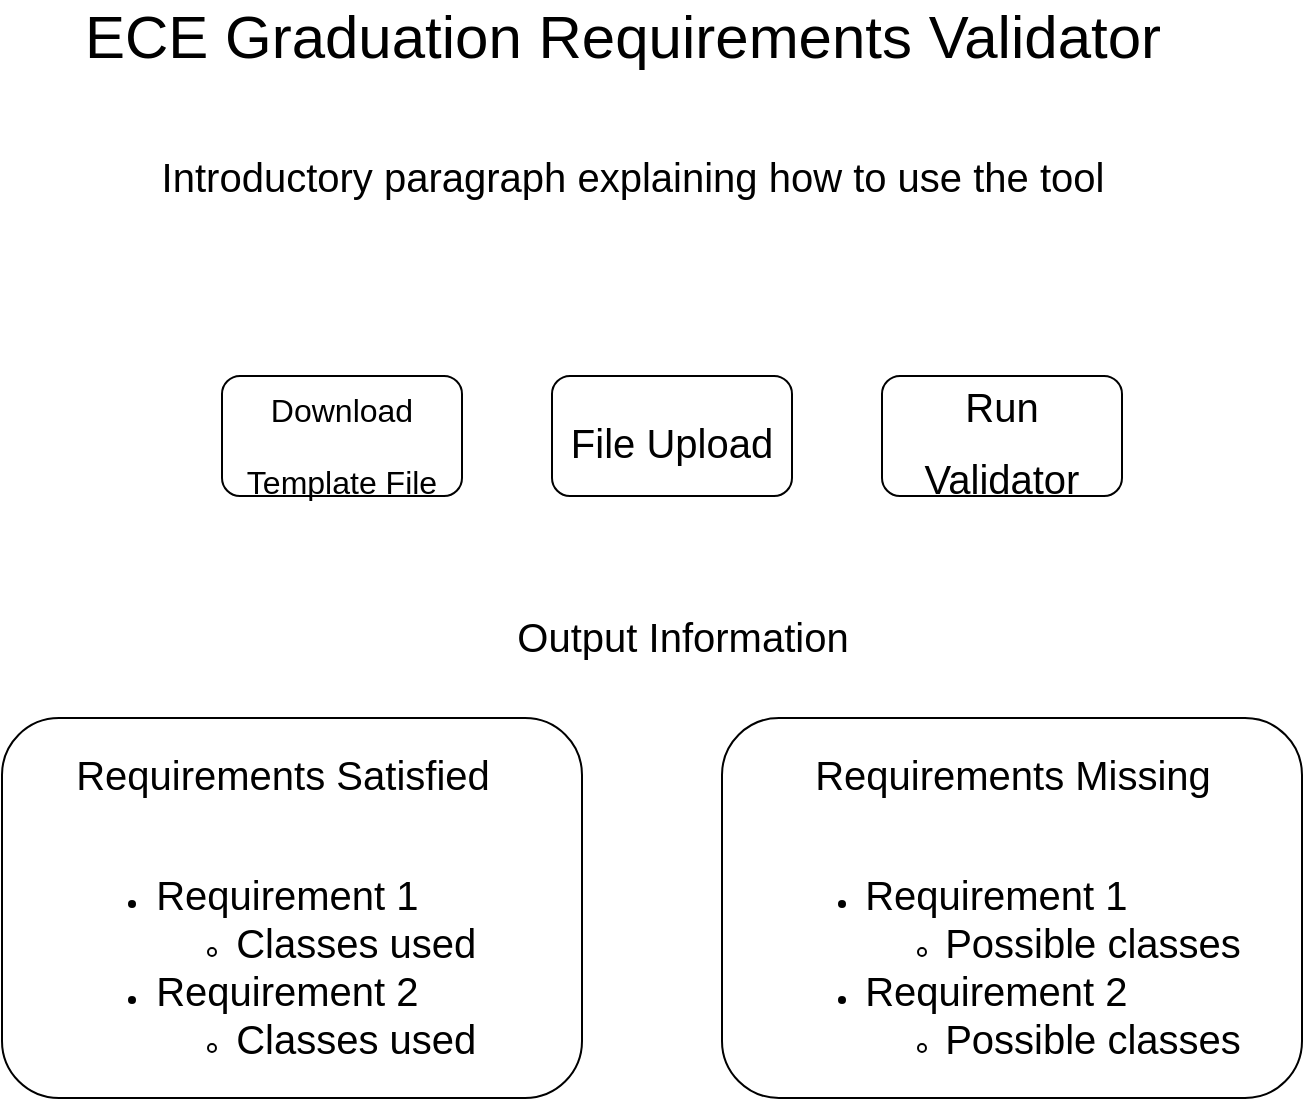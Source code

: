 <mxfile version="17.2.4" type="github">
  <diagram name="Page-1" id="2cc2dc42-3aac-f2a9-1cec-7a8b7cbee084">
    <mxGraphModel dx="1200" dy="685" grid="1" gridSize="10" guides="1" tooltips="1" connect="1" arrows="1" fold="1" page="1" pageScale="1" pageWidth="1100" pageHeight="850" background="none" math="0" shadow="0">
      <root>
        <mxCell id="0" />
        <mxCell id="1" parent="0" />
        <mxCell id="44KrbLXChHcNnWz68qvF-1" value="&lt;font style=&quot;font-size: 30px&quot;&gt;ECE Graduation Requirements Validator&lt;/font&gt;" style="text;html=1;resizable=0;autosize=1;align=center;verticalAlign=middle;points=[];fillColor=none;strokeColor=none;rounded=0;" vertex="1" parent="1">
          <mxGeometry x="220" y="60" width="560" height="20" as="geometry" />
        </mxCell>
        <mxCell id="44KrbLXChHcNnWz68qvF-3" value="&lt;font style=&quot;font-size: 20px&quot;&gt;File Upload&lt;/font&gt;" style="rounded=1;whiteSpace=wrap;html=1;fontSize=30;" vertex="1" parent="1">
          <mxGeometry x="465" y="240" width="120" height="60" as="geometry" />
        </mxCell>
        <mxCell id="44KrbLXChHcNnWz68qvF-4" value="&lt;font style=&quot;line-height: 1 ; font-size: 16px&quot;&gt;Download Template File&lt;/font&gt;" style="rounded=1;whiteSpace=wrap;html=1;fontSize=30;" vertex="1" parent="1">
          <mxGeometry x="300" y="240" width="120" height="60" as="geometry" />
        </mxCell>
        <mxCell id="44KrbLXChHcNnWz68qvF-5" value="&lt;font style=&quot;font-size: 20px&quot;&gt;Introductory paragraph explaining how to use the tool&lt;/font&gt;" style="text;html=1;resizable=0;autosize=1;align=center;verticalAlign=middle;points=[];fillColor=none;strokeColor=none;rounded=0;" vertex="1" parent="1">
          <mxGeometry x="260" y="130" width="490" height="20" as="geometry" />
        </mxCell>
        <mxCell id="44KrbLXChHcNnWz68qvF-8" value="&lt;div style=&quot;text-align: left&quot;&gt;&lt;/div&gt;" style="rounded=1;whiteSpace=wrap;html=1;fontSize=20;" vertex="1" parent="1">
          <mxGeometry x="190" y="411" width="290" height="190" as="geometry" />
        </mxCell>
        <mxCell id="44KrbLXChHcNnWz68qvF-9" value="&lt;font style=&quot;font-size: 20px&quot;&gt;Output Information&lt;/font&gt;" style="text;html=1;resizable=0;autosize=1;align=center;verticalAlign=middle;points=[];fillColor=none;strokeColor=none;rounded=0;" vertex="1" parent="1">
          <mxGeometry x="440" y="360" width="180" height="20" as="geometry" />
        </mxCell>
        <mxCell id="44KrbLXChHcNnWz68qvF-10" value="&lt;font&gt;&lt;span style=&quot;font-size: 20px&quot;&gt;Requirements Satisfied&lt;/span&gt;&lt;br&gt;&lt;div style=&quot;text-align: left&quot;&gt;&lt;span style=&quot;font-size: 20px&quot;&gt;&lt;br&gt;&lt;/span&gt;&lt;/div&gt;&lt;div style=&quot;text-align: left&quot;&gt;&lt;ul&gt;&lt;li&gt;&lt;span style=&quot;font-size: 20px&quot;&gt;Requirement 1&lt;/span&gt;&lt;/li&gt;&lt;ul&gt;&lt;li&gt;&lt;span style=&quot;font-size: 20px&quot;&gt;Classes used&lt;/span&gt;&lt;/li&gt;&lt;/ul&gt;&lt;li&gt;&lt;span style=&quot;font-size: 20px&quot;&gt;Requirement 2&lt;/span&gt;&lt;/li&gt;&lt;ul&gt;&lt;li&gt;&lt;span style=&quot;font-size: 20px&quot;&gt;Classes used&lt;/span&gt;&lt;/li&gt;&lt;/ul&gt;&lt;/ul&gt;&lt;/div&gt;&lt;/font&gt;" style="text;html=1;resizable=0;autosize=1;align=center;verticalAlign=middle;points=[];fillColor=none;strokeColor=none;rounded=0;" vertex="1" parent="1">
          <mxGeometry x="220" y="451" width="220" height="120" as="geometry" />
        </mxCell>
        <mxCell id="44KrbLXChHcNnWz68qvF-11" value="&lt;div style=&quot;text-align: left&quot;&gt;&lt;/div&gt;" style="rounded=1;whiteSpace=wrap;html=1;fontSize=20;" vertex="1" parent="1">
          <mxGeometry x="550" y="411" width="290" height="190" as="geometry" />
        </mxCell>
        <mxCell id="44KrbLXChHcNnWz68qvF-13" value="&lt;font style=&quot;font-size: 20px&quot;&gt;Run Validator&lt;/font&gt;" style="rounded=1;whiteSpace=wrap;html=1;fontSize=30;" vertex="1" parent="1">
          <mxGeometry x="630" y="240" width="120" height="60" as="geometry" />
        </mxCell>
        <mxCell id="44KrbLXChHcNnWz68qvF-14" value="&lt;font&gt;&lt;span style=&quot;font-size: 20px&quot;&gt;Requirements Missing&lt;/span&gt;&lt;br&gt;&lt;div style=&quot;text-align: left&quot;&gt;&lt;span style=&quot;font-size: 20px&quot;&gt;&lt;br&gt;&lt;/span&gt;&lt;/div&gt;&lt;div style=&quot;text-align: left&quot;&gt;&lt;ul&gt;&lt;li&gt;&lt;span style=&quot;font-size: 20px&quot;&gt;Requirement 1&lt;/span&gt;&lt;/li&gt;&lt;ul&gt;&lt;li&gt;&lt;span style=&quot;font-size: 20px&quot;&gt;Possible classes&lt;/span&gt;&lt;/li&gt;&lt;/ul&gt;&lt;li&gt;&lt;span style=&quot;font-size: 20px&quot;&gt;Requirement 2&lt;/span&gt;&lt;/li&gt;&lt;ul&gt;&lt;li&gt;&lt;span style=&quot;font-size: 20px&quot;&gt;Possible classes&lt;/span&gt;&lt;/li&gt;&lt;/ul&gt;&lt;/ul&gt;&lt;/div&gt;&lt;/font&gt;" style="text;html=1;resizable=0;autosize=1;align=center;verticalAlign=middle;points=[];fillColor=none;strokeColor=none;rounded=0;" vertex="1" parent="1">
          <mxGeometry x="575" y="451" width="240" height="120" as="geometry" />
        </mxCell>
      </root>
    </mxGraphModel>
  </diagram>
</mxfile>
